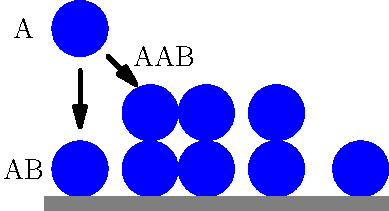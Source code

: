 size(2.7 inches);
unit(1 inch);
defaultpen(black + fontsize(14pt));

real radius = 0.2;
pen protein_pen = rgb(0, 0, 1)+linewidth(0.3);
pen arrow_pen = black + linewidth(2.0);
pen surface_pen = gray(0.5);

// Multi-layer model
fill(circle((0.5, 1.2), radius), p=protein_pen);
draw((0.5, 0.9)--(0.5, 0.5), arrow_pen, EndArrow(size=10.0));
draw((0.7, 1.0)--(0.9, 0.8), arrow_pen, EndArrow(size=10.0));
label("A", (0.1, 1.2));
label("AB", (0.1, radius));
label("AAB", (1.1, 1.0));

pair[] centers = {(0.5, radius), (1.0, radius), (1.4, radius), (1.9, radius), 
    (2.5, radius),
    (1.0, 3*radius), (1.4, 3*radius), (1.9, 3*radius)}; 

for (pair center: centers) {
    fill(circle(center, radius), p=protein_pen);
}

// Surface
fill(box((0.25,-0.1), (2.7,0.0)), surface_pen);
